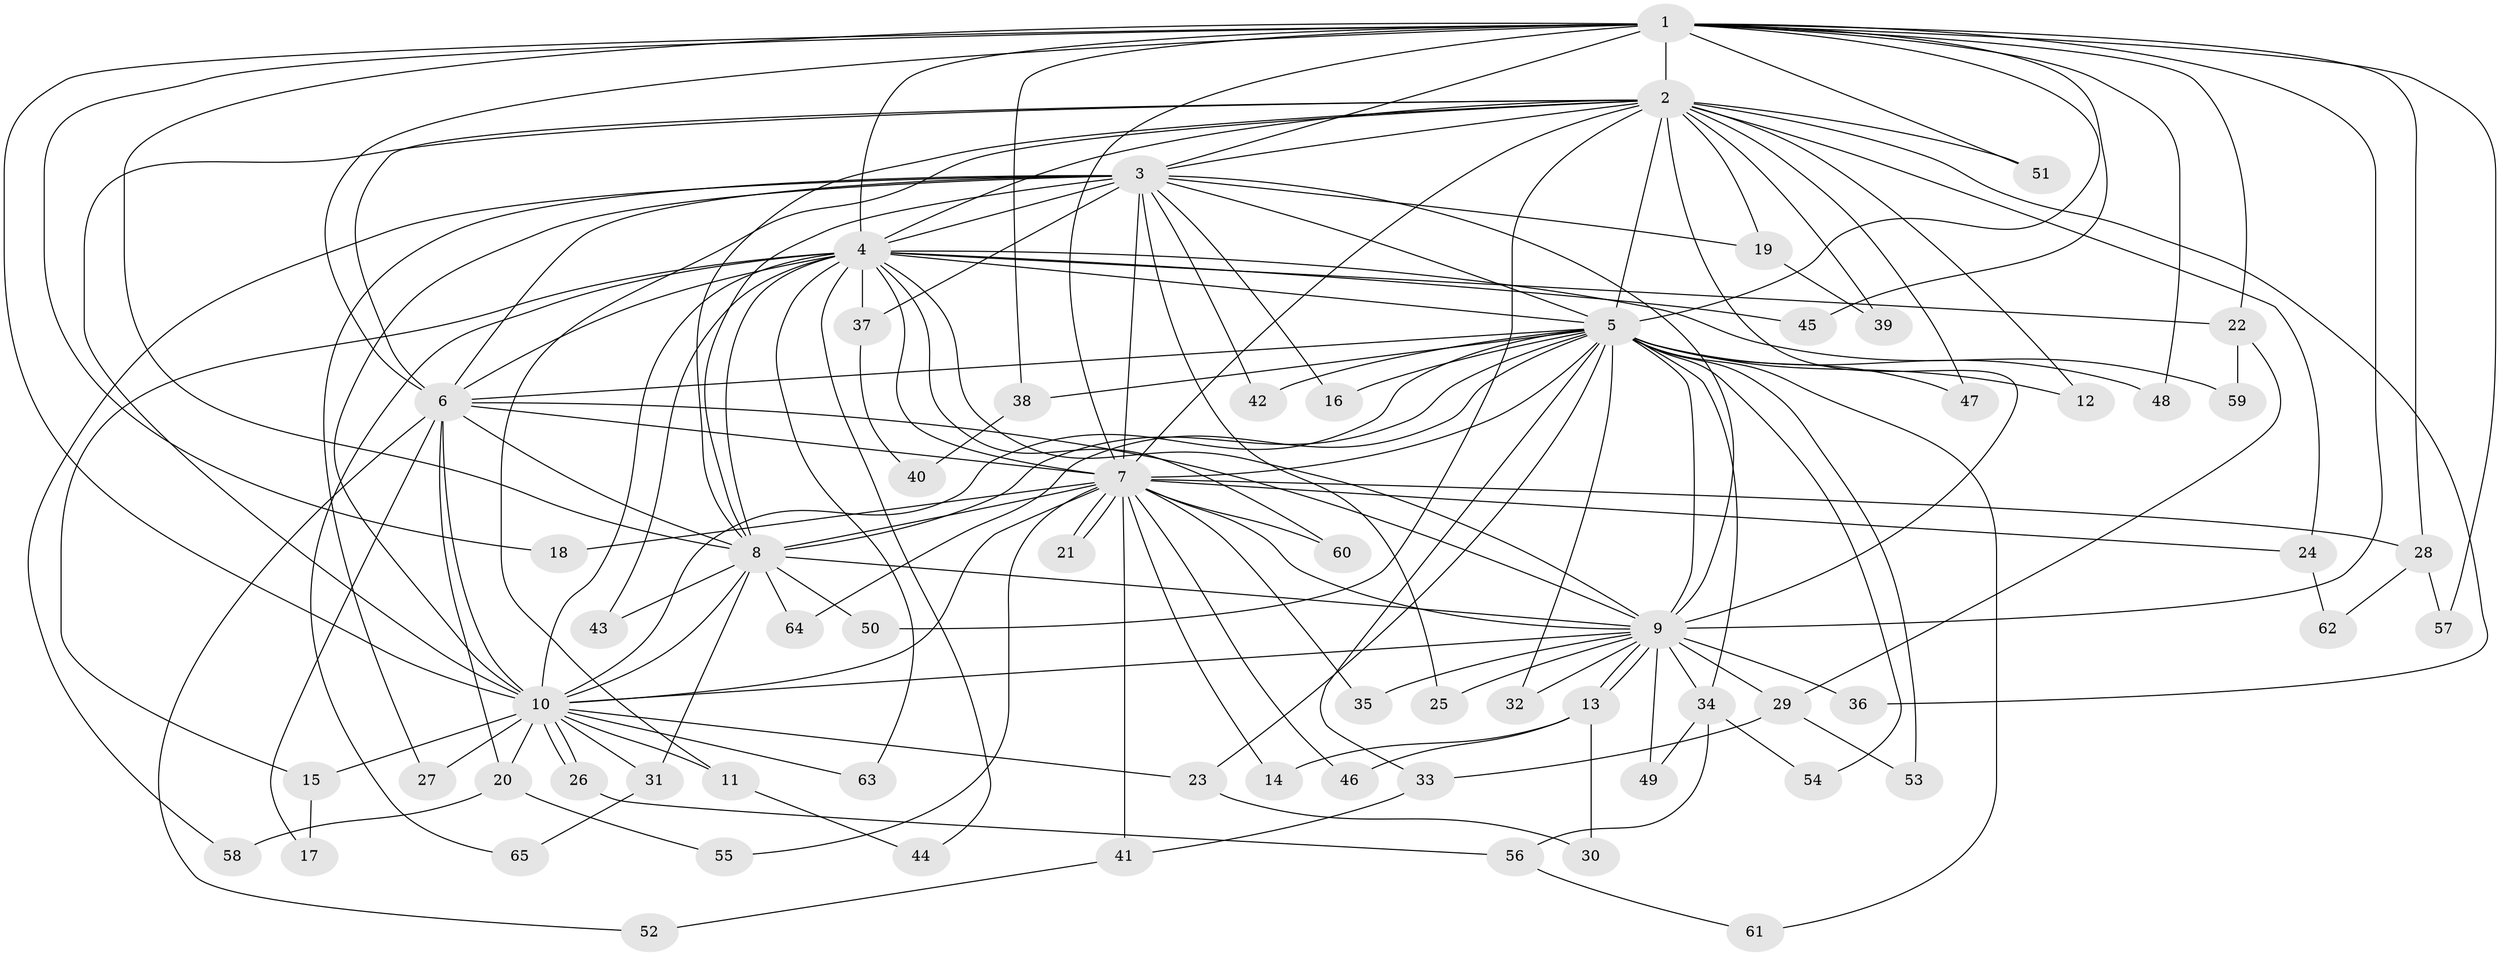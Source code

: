 // Generated by graph-tools (version 1.1) at 2025/14/03/09/25 04:14:06]
// undirected, 65 vertices, 155 edges
graph export_dot {
graph [start="1"]
  node [color=gray90,style=filled];
  1;
  2;
  3;
  4;
  5;
  6;
  7;
  8;
  9;
  10;
  11;
  12;
  13;
  14;
  15;
  16;
  17;
  18;
  19;
  20;
  21;
  22;
  23;
  24;
  25;
  26;
  27;
  28;
  29;
  30;
  31;
  32;
  33;
  34;
  35;
  36;
  37;
  38;
  39;
  40;
  41;
  42;
  43;
  44;
  45;
  46;
  47;
  48;
  49;
  50;
  51;
  52;
  53;
  54;
  55;
  56;
  57;
  58;
  59;
  60;
  61;
  62;
  63;
  64;
  65;
  1 -- 2;
  1 -- 3;
  1 -- 4;
  1 -- 5;
  1 -- 6;
  1 -- 7;
  1 -- 8;
  1 -- 9;
  1 -- 10;
  1 -- 18;
  1 -- 22;
  1 -- 28;
  1 -- 38;
  1 -- 45;
  1 -- 48;
  1 -- 51;
  1 -- 57;
  2 -- 3;
  2 -- 4;
  2 -- 5;
  2 -- 6;
  2 -- 7;
  2 -- 8;
  2 -- 9;
  2 -- 10;
  2 -- 11;
  2 -- 12;
  2 -- 19;
  2 -- 24;
  2 -- 36;
  2 -- 39;
  2 -- 47;
  2 -- 50;
  2 -- 51;
  3 -- 4;
  3 -- 5;
  3 -- 6;
  3 -- 7;
  3 -- 8;
  3 -- 9;
  3 -- 10;
  3 -- 16;
  3 -- 19;
  3 -- 25;
  3 -- 27;
  3 -- 37;
  3 -- 42;
  3 -- 58;
  4 -- 5;
  4 -- 6;
  4 -- 7;
  4 -- 8;
  4 -- 9;
  4 -- 10;
  4 -- 15;
  4 -- 22;
  4 -- 37;
  4 -- 43;
  4 -- 44;
  4 -- 45;
  4 -- 59;
  4 -- 60;
  4 -- 63;
  4 -- 65;
  5 -- 6;
  5 -- 7;
  5 -- 8;
  5 -- 9;
  5 -- 10;
  5 -- 12;
  5 -- 16;
  5 -- 23;
  5 -- 32;
  5 -- 33;
  5 -- 34;
  5 -- 38;
  5 -- 42;
  5 -- 47;
  5 -- 48;
  5 -- 53;
  5 -- 54;
  5 -- 61;
  5 -- 64;
  6 -- 7;
  6 -- 8;
  6 -- 9;
  6 -- 10;
  6 -- 17;
  6 -- 20;
  6 -- 52;
  7 -- 8;
  7 -- 9;
  7 -- 10;
  7 -- 14;
  7 -- 18;
  7 -- 21;
  7 -- 21;
  7 -- 24;
  7 -- 28;
  7 -- 35;
  7 -- 41;
  7 -- 46;
  7 -- 55;
  7 -- 60;
  8 -- 9;
  8 -- 10;
  8 -- 31;
  8 -- 43;
  8 -- 50;
  8 -- 64;
  9 -- 10;
  9 -- 13;
  9 -- 13;
  9 -- 25;
  9 -- 29;
  9 -- 32;
  9 -- 34;
  9 -- 35;
  9 -- 36;
  9 -- 49;
  10 -- 11;
  10 -- 15;
  10 -- 20;
  10 -- 23;
  10 -- 26;
  10 -- 26;
  10 -- 27;
  10 -- 31;
  10 -- 63;
  11 -- 44;
  13 -- 14;
  13 -- 30;
  13 -- 46;
  15 -- 17;
  19 -- 39;
  20 -- 55;
  20 -- 58;
  22 -- 29;
  22 -- 59;
  23 -- 30;
  24 -- 62;
  26 -- 56;
  28 -- 57;
  28 -- 62;
  29 -- 33;
  29 -- 53;
  31 -- 65;
  33 -- 41;
  34 -- 49;
  34 -- 54;
  34 -- 56;
  37 -- 40;
  38 -- 40;
  41 -- 52;
  56 -- 61;
}
